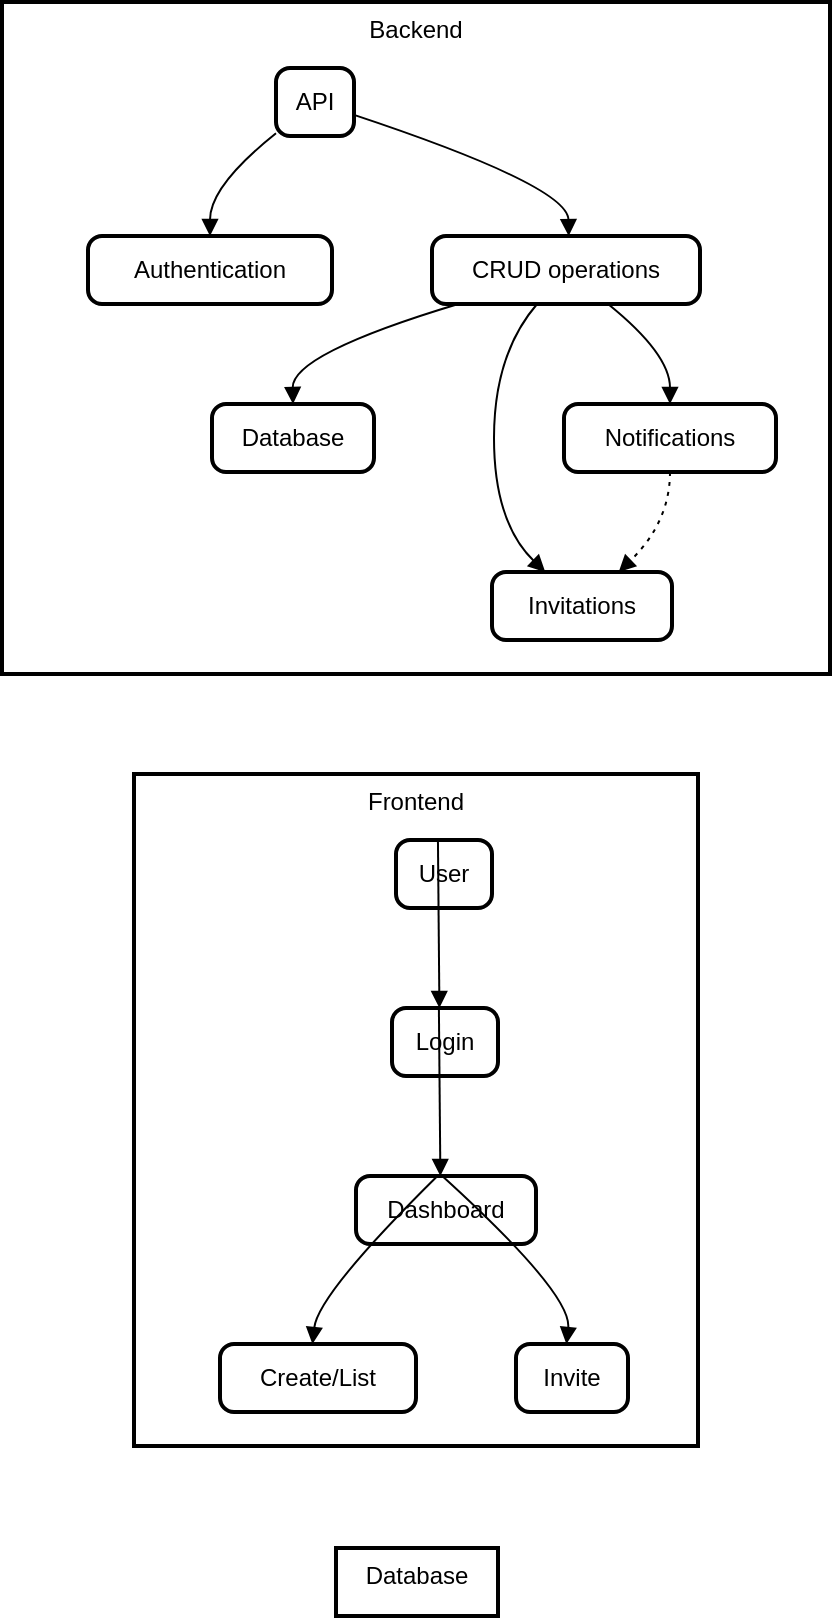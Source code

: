 <mxfile version="24.6.5" type="github">
  <diagram name="Strona-1" id="FElUxiMjt4MQKUtSUmJR">
    <mxGraphModel>
      <root>
        <mxCell id="0" />
        <mxCell id="1" parent="0" />
        <mxCell id="2" value="Backend" style="whiteSpace=wrap;strokeWidth=2;verticalAlign=top;" vertex="1" parent="1">
          <mxGeometry width="414" height="336" as="geometry" />
        </mxCell>
        <mxCell id="3" value="Authentication" style="rounded=1;absoluteArcSize=1;arcSize=14;whiteSpace=wrap;strokeWidth=2;" vertex="1" parent="2">
          <mxGeometry x="43" y="117" width="122" height="34" as="geometry" />
        </mxCell>
        <mxCell id="4" value="API" style="rounded=1;absoluteArcSize=1;arcSize=14;whiteSpace=wrap;strokeWidth=2;" vertex="1" parent="2">
          <mxGeometry x="137" y="33" width="39" height="34" as="geometry" />
        </mxCell>
        <mxCell id="5" value="CRUD operations" style="rounded=1;absoluteArcSize=1;arcSize=14;whiteSpace=wrap;strokeWidth=2;" vertex="1" parent="2">
          <mxGeometry x="215" y="117" width="134" height="34" as="geometry" />
        </mxCell>
        <mxCell id="6" value="Database" style="rounded=1;absoluteArcSize=1;arcSize=14;whiteSpace=wrap;strokeWidth=2;" vertex="1" parent="2">
          <mxGeometry x="105" y="201" width="81" height="34" as="geometry" />
        </mxCell>
        <mxCell id="7" value="Notifications" style="rounded=1;absoluteArcSize=1;arcSize=14;whiteSpace=wrap;strokeWidth=2;" vertex="1" parent="2">
          <mxGeometry x="281" y="201" width="106" height="34" as="geometry" />
        </mxCell>
        <mxCell id="8" value="Invitations" style="rounded=1;absoluteArcSize=1;arcSize=14;whiteSpace=wrap;strokeWidth=2;" vertex="1" parent="2">
          <mxGeometry x="245" y="285" width="90" height="34" as="geometry" />
        </mxCell>
        <mxCell id="9" value="" style="curved=1;startArrow=none;endArrow=block;exitX=0;exitY=0.96;entryX=0.5;entryY=0;" edge="1" parent="2" source="4" target="3">
          <mxGeometry relative="1" as="geometry">
            <Array as="points">
              <mxPoint x="104" y="92" />
            </Array>
          </mxGeometry>
        </mxCell>
        <mxCell id="10" value="" style="curved=1;startArrow=none;endArrow=block;exitX=1;exitY=0.69;entryX=0.51;entryY=0;" edge="1" parent="2" source="4" target="5">
          <mxGeometry relative="1" as="geometry">
            <Array as="points">
              <mxPoint x="283" y="92" />
            </Array>
          </mxGeometry>
        </mxCell>
        <mxCell id="11" value="" style="curved=1;startArrow=none;endArrow=block;exitX=0.09;exitY=1.01;entryX=0.5;entryY=0.01;" edge="1" parent="2" source="5" target="6">
          <mxGeometry relative="1" as="geometry">
            <Array as="points">
              <mxPoint x="145" y="176" />
            </Array>
          </mxGeometry>
        </mxCell>
        <mxCell id="12" value="" style="curved=1;startArrow=none;endArrow=block;exitX=0.66;exitY=1.01;entryX=0.5;entryY=0.01;" edge="1" parent="2" source="5" target="7">
          <mxGeometry relative="1" as="geometry">
            <Array as="points">
              <mxPoint x="334" y="176" />
            </Array>
          </mxGeometry>
        </mxCell>
        <mxCell id="13" value="" style="curved=1;startArrow=none;endArrow=block;exitX=0.39;exitY=1.01;entryX=0.3;entryY=0.01;" edge="1" parent="2" source="5" target="8">
          <mxGeometry relative="1" as="geometry">
            <Array as="points">
              <mxPoint x="246" y="176" />
              <mxPoint x="246" y="260" />
            </Array>
          </mxGeometry>
        </mxCell>
        <mxCell id="14" value="" style="curved=1;dashed=1;dashPattern=2 3;startArrow=none;endArrow=block;exitX=0.5;exitY=1.01;entryX=0.7;entryY=0.01;" edge="1" parent="2" source="7" target="8">
          <mxGeometry relative="1" as="geometry">
            <Array as="points">
              <mxPoint x="334" y="260" />
            </Array>
          </mxGeometry>
        </mxCell>
        <mxCell id="15" value="Frontend" style="whiteSpace=wrap;strokeWidth=2;verticalAlign=top;" vertex="1" parent="1">
          <mxGeometry x="66" y="386" width="282" height="336" as="geometry" />
        </mxCell>
        <mxCell id="16" value="Login" style="rounded=1;absoluteArcSize=1;arcSize=14;whiteSpace=wrap;strokeWidth=2;" vertex="1" parent="15">
          <mxGeometry x="129" y="117" width="53" height="34" as="geometry" />
        </mxCell>
        <mxCell id="17" value="User" style="rounded=1;absoluteArcSize=1;arcSize=14;whiteSpace=wrap;strokeWidth=2;" vertex="1" parent="15">
          <mxGeometry x="131" y="33" width="48" height="34" as="geometry" />
        </mxCell>
        <mxCell id="18" value="Dashboard" style="rounded=1;absoluteArcSize=1;arcSize=14;whiteSpace=wrap;strokeWidth=2;" vertex="1" parent="15">
          <mxGeometry x="111" y="201" width="90" height="34" as="geometry" />
        </mxCell>
        <mxCell id="19" value="Create/List" style="rounded=1;absoluteArcSize=1;arcSize=14;whiteSpace=wrap;strokeWidth=2;" vertex="1" parent="15">
          <mxGeometry x="43" y="285" width="98" height="34" as="geometry" />
        </mxCell>
        <mxCell id="20" value="Invite" style="rounded=1;absoluteArcSize=1;arcSize=14;whiteSpace=wrap;strokeWidth=2;" vertex="1" parent="15">
          <mxGeometry x="191" y="285" width="56" height="34" as="geometry" />
        </mxCell>
        <mxCell id="21" value="" style="curved=1;startArrow=none;endArrow=block;exitX=-0.87;exitY=-10.35;entryX=-0.75;entryY=-11.35;" edge="1" parent="15" source="17" target="16">
          <mxGeometry relative="1" as="geometry">
            <Array as="points" />
          </mxGeometry>
        </mxCell>
        <mxCell id="22" value="" style="curved=1;startArrow=none;endArrow=block;exitX=-0.75;exitY=-10.35;entryX=-0.24;entryY=-11.35;" edge="1" parent="15" source="16" target="18">
          <mxGeometry relative="1" as="geometry">
            <Array as="points" />
          </mxGeometry>
        </mxCell>
        <mxCell id="23" value="" style="curved=1;startArrow=none;endArrow=block;exitX=-0.53;exitY=-10.34;entryX=-0.17;entryY=-11.34;" edge="1" parent="15" source="18" target="19">
          <mxGeometry relative="1" as="geometry">
            <Array as="points">
              <mxPoint x="92" y="260" />
            </Array>
          </mxGeometry>
        </mxCell>
        <mxCell id="24" value="" style="curved=1;startArrow=none;endArrow=block;exitX=0.05;exitY=-10.34;entryX=-0.68;entryY=-11.34;" edge="1" parent="15" source="18" target="20">
          <mxGeometry relative="1" as="geometry">
            <Array as="points">
              <mxPoint x="219" y="260" />
            </Array>
          </mxGeometry>
        </mxCell>
        <mxCell id="25" value="Database" style="whiteSpace=wrap;strokeWidth=2;verticalAlign=top;" vertex="1" parent="1">
          <mxGeometry x="167" y="773" width="81" height="34" as="geometry" />
        </mxCell>
      </root>
    </mxGraphModel>
  </diagram>
</mxfile>
